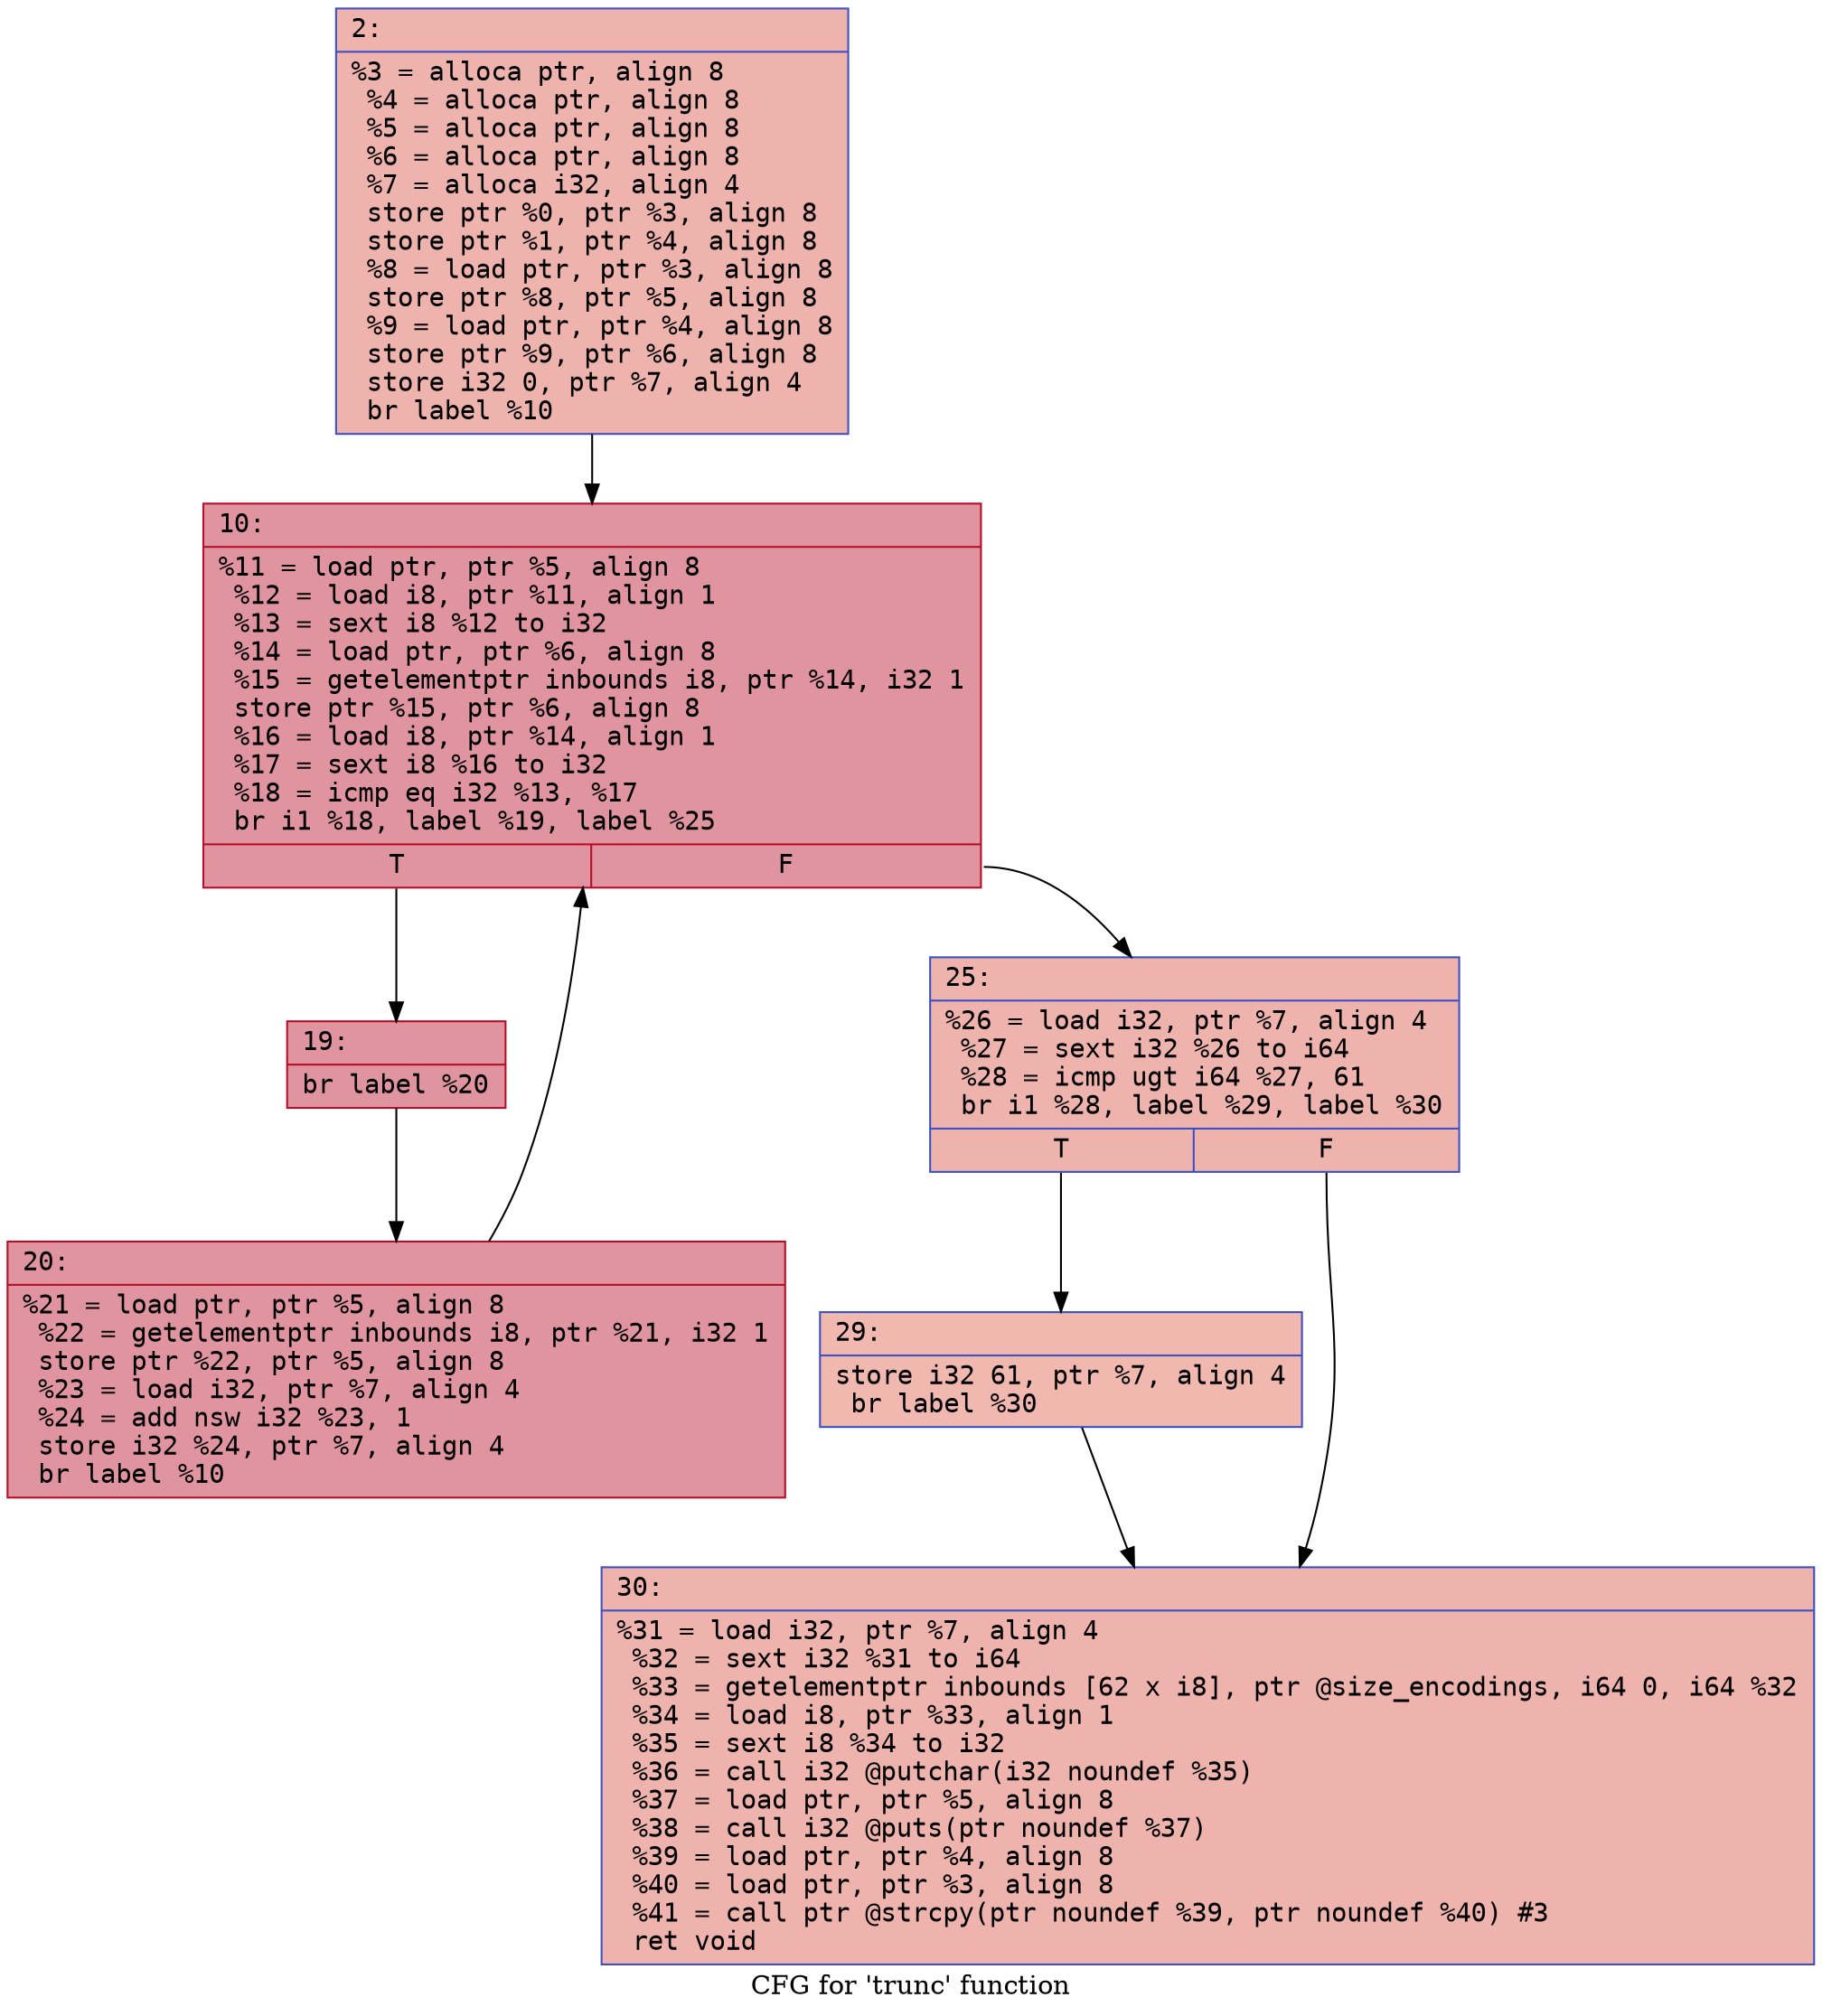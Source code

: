 digraph "CFG for 'trunc' function" {
	label="CFG for 'trunc' function";

	Node0x6000012bc7d0 [shape=record,color="#3d50c3ff", style=filled, fillcolor="#d6524470" fontname="Courier",label="{2:\l|  %3 = alloca ptr, align 8\l  %4 = alloca ptr, align 8\l  %5 = alloca ptr, align 8\l  %6 = alloca ptr, align 8\l  %7 = alloca i32, align 4\l  store ptr %0, ptr %3, align 8\l  store ptr %1, ptr %4, align 8\l  %8 = load ptr, ptr %3, align 8\l  store ptr %8, ptr %5, align 8\l  %9 = load ptr, ptr %4, align 8\l  store ptr %9, ptr %6, align 8\l  store i32 0, ptr %7, align 4\l  br label %10\l}"];
	Node0x6000012bc7d0 -> Node0x6000012bc820[tooltip="2 -> 10\nProbability 100.00%" ];
	Node0x6000012bc820 [shape=record,color="#b70d28ff", style=filled, fillcolor="#b70d2870" fontname="Courier",label="{10:\l|  %11 = load ptr, ptr %5, align 8\l  %12 = load i8, ptr %11, align 1\l  %13 = sext i8 %12 to i32\l  %14 = load ptr, ptr %6, align 8\l  %15 = getelementptr inbounds i8, ptr %14, i32 1\l  store ptr %15, ptr %6, align 8\l  %16 = load i8, ptr %14, align 1\l  %17 = sext i8 %16 to i32\l  %18 = icmp eq i32 %13, %17\l  br i1 %18, label %19, label %25\l|{<s0>T|<s1>F}}"];
	Node0x6000012bc820:s0 -> Node0x6000012bc870[tooltip="10 -> 19\nProbability 96.88%" ];
	Node0x6000012bc820:s1 -> Node0x6000012bc910[tooltip="10 -> 25\nProbability 3.12%" ];
	Node0x6000012bc870 [shape=record,color="#b70d28ff", style=filled, fillcolor="#b70d2870" fontname="Courier",label="{19:\l|  br label %20\l}"];
	Node0x6000012bc870 -> Node0x6000012bc8c0[tooltip="19 -> 20\nProbability 100.00%" ];
	Node0x6000012bc8c0 [shape=record,color="#b70d28ff", style=filled, fillcolor="#b70d2870" fontname="Courier",label="{20:\l|  %21 = load ptr, ptr %5, align 8\l  %22 = getelementptr inbounds i8, ptr %21, i32 1\l  store ptr %22, ptr %5, align 8\l  %23 = load i32, ptr %7, align 4\l  %24 = add nsw i32 %23, 1\l  store i32 %24, ptr %7, align 4\l  br label %10\l}"];
	Node0x6000012bc8c0 -> Node0x6000012bc820[tooltip="20 -> 10\nProbability 100.00%" ];
	Node0x6000012bc910 [shape=record,color="#3d50c3ff", style=filled, fillcolor="#d6524470" fontname="Courier",label="{25:\l|  %26 = load i32, ptr %7, align 4\l  %27 = sext i32 %26 to i64\l  %28 = icmp ugt i64 %27, 61\l  br i1 %28, label %29, label %30\l|{<s0>T|<s1>F}}"];
	Node0x6000012bc910:s0 -> Node0x6000012bc960[tooltip="25 -> 29\nProbability 50.00%" ];
	Node0x6000012bc910:s1 -> Node0x6000012bc9b0[tooltip="25 -> 30\nProbability 50.00%" ];
	Node0x6000012bc960 [shape=record,color="#3d50c3ff", style=filled, fillcolor="#dc5d4a70" fontname="Courier",label="{29:\l|  store i32 61, ptr %7, align 4\l  br label %30\l}"];
	Node0x6000012bc960 -> Node0x6000012bc9b0[tooltip="29 -> 30\nProbability 100.00%" ];
	Node0x6000012bc9b0 [shape=record,color="#3d50c3ff", style=filled, fillcolor="#d6524470" fontname="Courier",label="{30:\l|  %31 = load i32, ptr %7, align 4\l  %32 = sext i32 %31 to i64\l  %33 = getelementptr inbounds [62 x i8], ptr @size_encodings, i64 0, i64 %32\l  %34 = load i8, ptr %33, align 1\l  %35 = sext i8 %34 to i32\l  %36 = call i32 @putchar(i32 noundef %35)\l  %37 = load ptr, ptr %5, align 8\l  %38 = call i32 @puts(ptr noundef %37)\l  %39 = load ptr, ptr %4, align 8\l  %40 = load ptr, ptr %3, align 8\l  %41 = call ptr @strcpy(ptr noundef %39, ptr noundef %40) #3\l  ret void\l}"];
}
